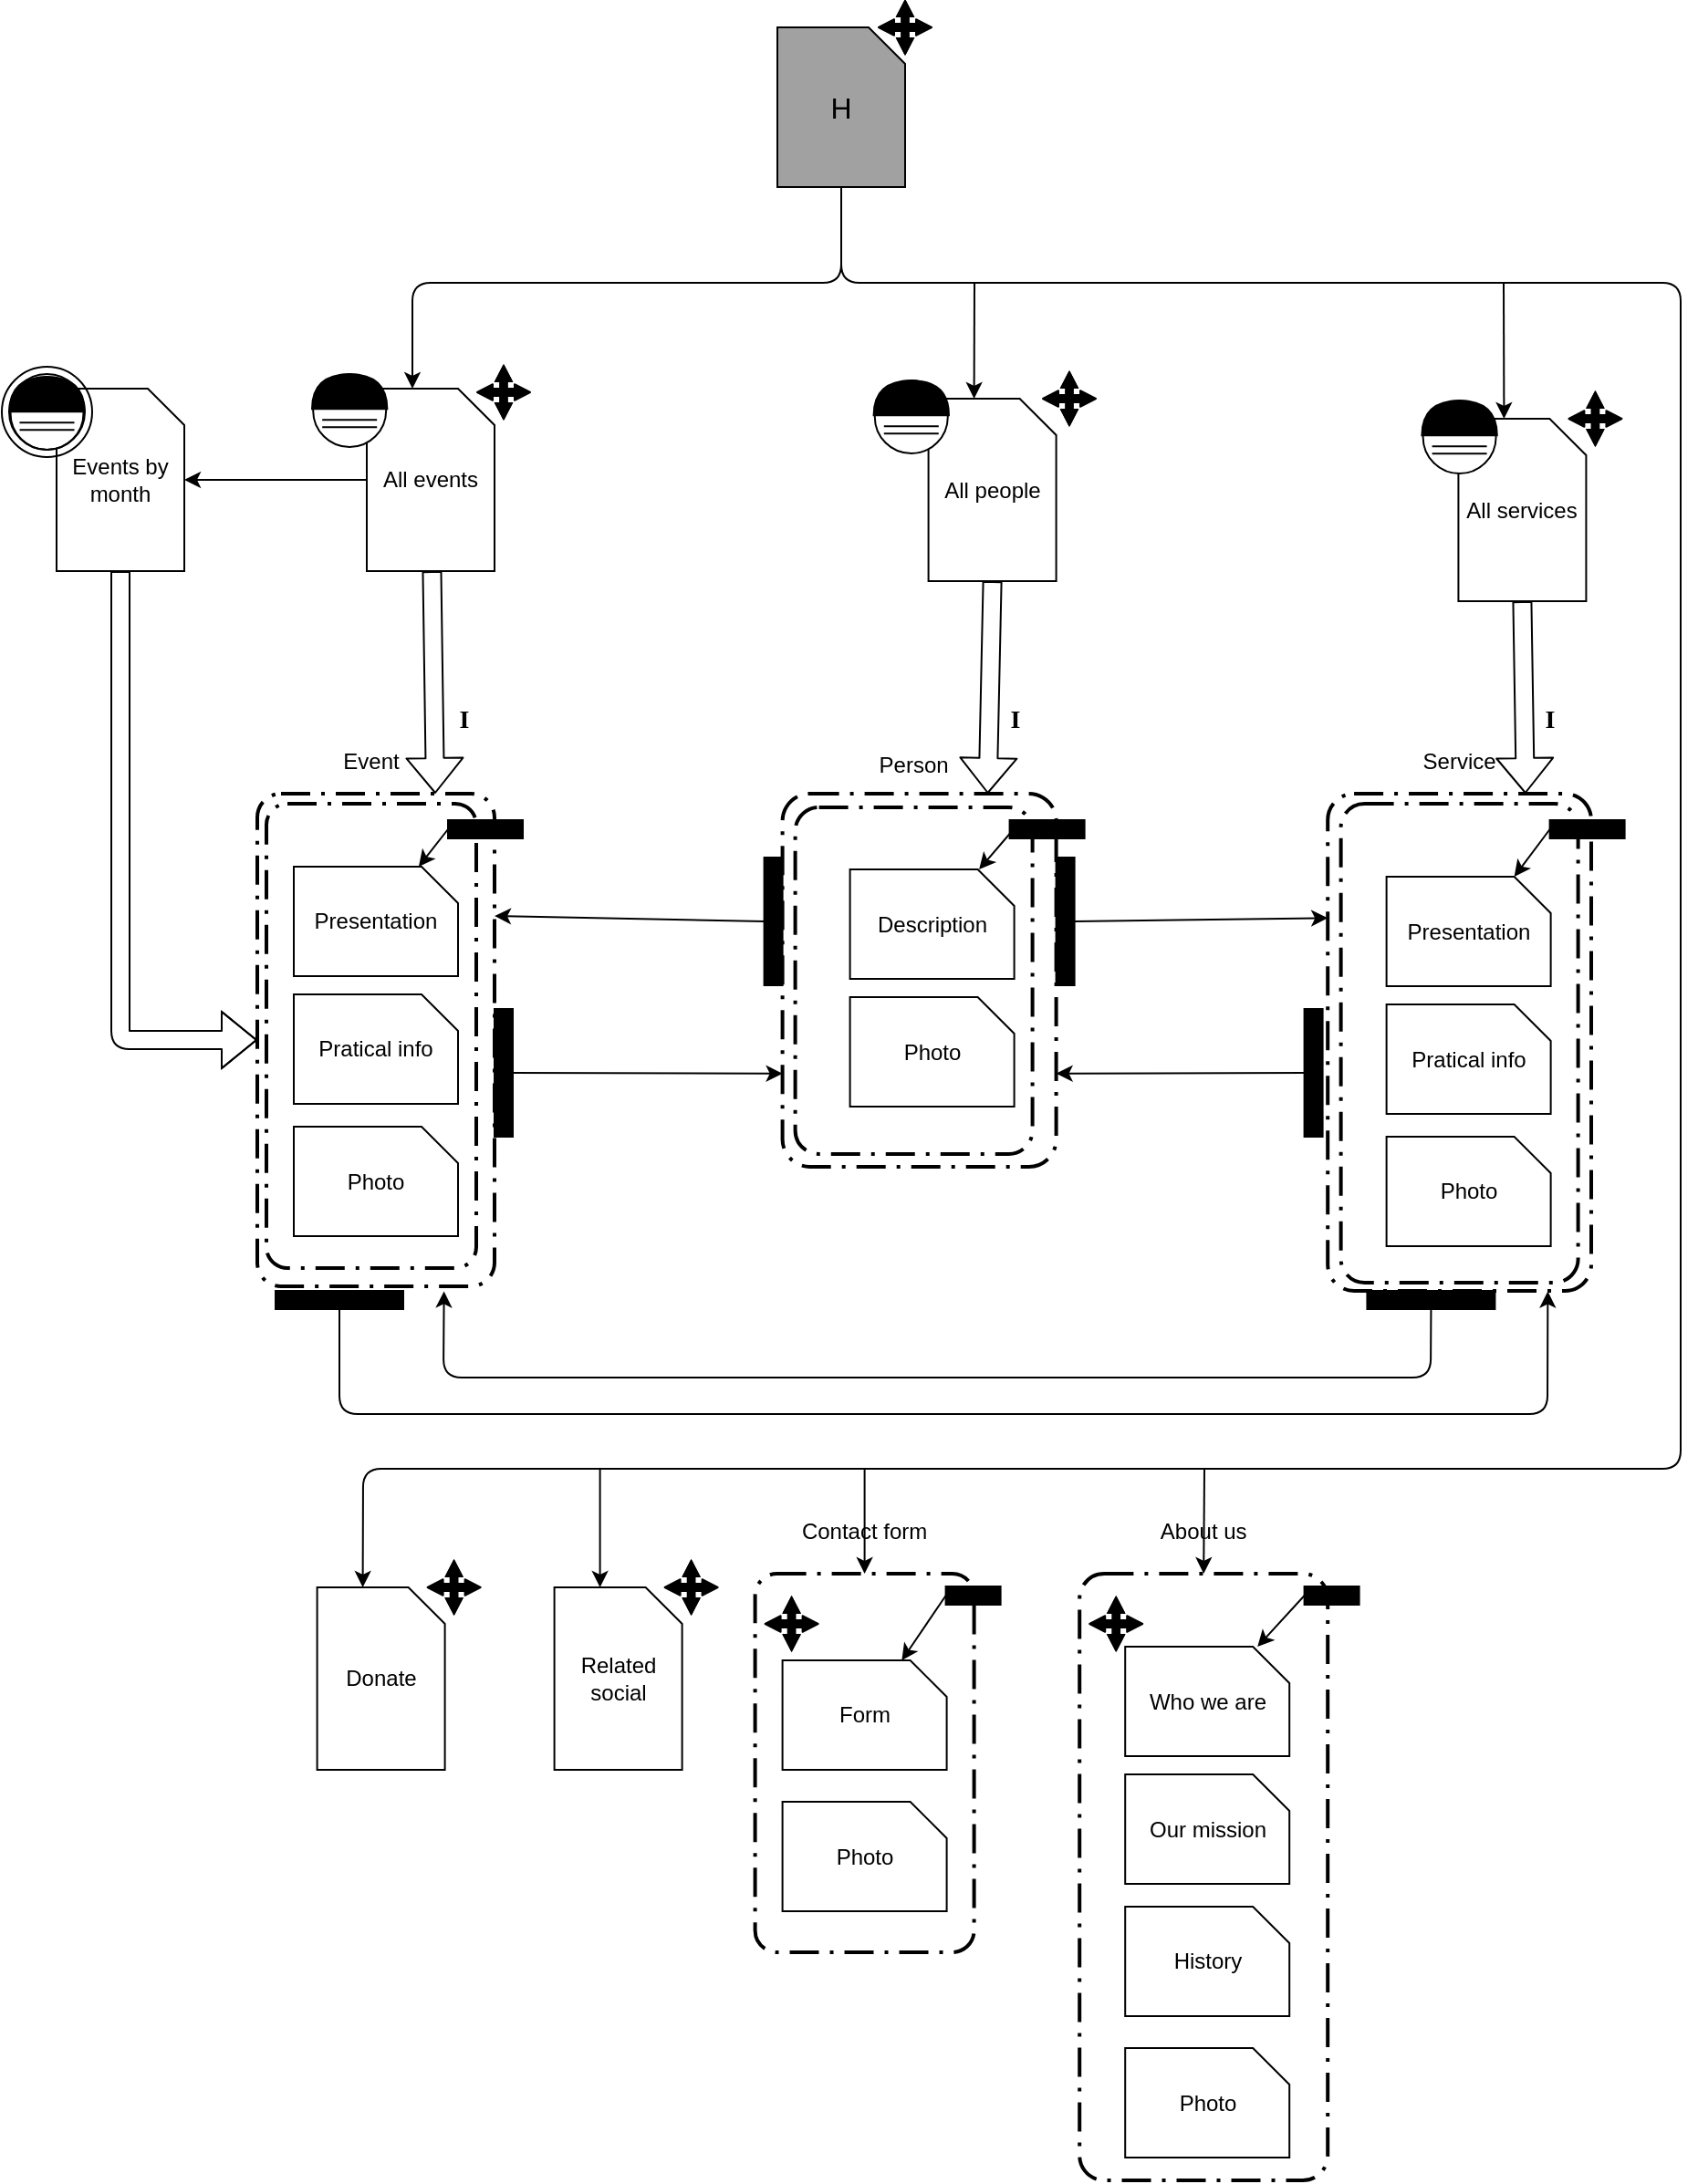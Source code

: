 <mxfile version="13.0.0" type="device"><diagram id="ckOyBr_eOHu0nSe0JlJ7" name="Page-1"><mxGraphModel dx="2500" dy="839" grid="1" gridSize="10" guides="1" tooltips="1" connect="1" arrows="1" fold="1" page="1" pageScale="1" pageWidth="827" pageHeight="1169" math="0" shadow="0"><root><mxCell id="0"/><mxCell id="1" parent="0"/><mxCell id="-Pejyca5qaZ9NtT-uJ9_-22" value="About us&#10;" style="rounded=1;arcSize=10;dashed=1;strokeColor=#000000;fillColor=none;gradientColor=none;dashPattern=8 3 1 3;strokeWidth=2;labelPosition=center;verticalLabelPosition=top;align=center;verticalAlign=bottom;" parent="1" vertex="1"><mxGeometry x="-189.4" y="867.5" width="136" height="332.5" as="geometry"/></mxCell><mxCell id="-Pejyca5qaZ9NtT-uJ9_-4" value="&#10;&#10;&#10;&#10;Contact form&#10;" style="rounded=1;arcSize=10;dashed=1;strokeColor=#000000;fillColor=none;gradientColor=none;dashPattern=8 3 1 3;strokeWidth=2;labelPosition=center;verticalLabelPosition=top;align=center;verticalAlign=bottom;" parent="1" vertex="1"><mxGeometry x="-367.2" y="867.5" width="120" height="207.5" as="geometry"/></mxCell><mxCell id="-Pejyca5qaZ9NtT-uJ9_-43" value="&#10;&#10;&#10;&#10;Service&#10;" style="rounded=1;arcSize=10;dashed=1;strokeColor=#000000;fillColor=none;gradientColor=none;dashPattern=8 3 1 3;strokeWidth=2;labelPosition=center;verticalLabelPosition=top;align=center;verticalAlign=bottom;" parent="1" vertex="1"><mxGeometry x="-46.19" y="445.5" width="130" height="262.5" as="geometry"/></mxCell><mxCell id="JhSIA59tMahcYMcCnfvD-58" value="" style="rounded=1;arcSize=10;dashed=1;strokeColor=#000000;fillColor=none;gradientColor=none;dashPattern=8 3 1 3;strokeWidth=2;labelPosition=center;verticalLabelPosition=top;align=center;verticalAlign=bottom;" vertex="1" parent="1"><mxGeometry x="-53.4" y="440" width="144.41" height="272.5" as="geometry"/></mxCell><mxCell id="-Pejyca5qaZ9NtT-uJ9_-29" value="Person&#10;" style="rounded=1;arcSize=10;dashed=1;strokeColor=#000000;fillColor=none;gradientColor=none;dashPattern=8 3 1 3;strokeWidth=2;labelPosition=center;verticalLabelPosition=top;align=center;verticalAlign=bottom;" parent="1" vertex="1"><mxGeometry x="-345.2" y="447.5" width="130" height="190" as="geometry"/></mxCell><mxCell id="JhSIA59tMahcYMcCnfvD-59" value="" style="rounded=1;arcSize=10;dashed=1;strokeColor=#000000;fillColor=none;gradientColor=none;dashPattern=8 3 1 3;strokeWidth=2;labelPosition=center;verticalLabelPosition=top;align=center;verticalAlign=bottom;" vertex="1" parent="1"><mxGeometry x="-352.2" y="440" width="150" height="204.5" as="geometry"/></mxCell><mxCell id="-Pejyca5qaZ9NtT-uJ9_-36" value="&#10;&#10;&#10;&#10;Event&#10;" style="rounded=1;arcSize=10;dashed=1;strokeColor=#000000;fillColor=none;gradientColor=none;dashPattern=8 3 1 3;strokeWidth=2;labelPosition=center;verticalLabelPosition=top;align=center;verticalAlign=bottom;" parent="1" vertex="1"><mxGeometry x="-635" y="445.5" width="115" height="254.5" as="geometry"/></mxCell><mxCell id="JhSIA59tMahcYMcCnfvD-60" value="" style="rounded=1;arcSize=10;dashed=1;strokeColor=#000000;fillColor=none;gradientColor=none;dashPattern=8 3 1 3;strokeWidth=2;labelPosition=center;verticalLabelPosition=top;align=center;verticalAlign=bottom;" vertex="1" parent="1"><mxGeometry x="-640" y="440" width="130" height="270" as="geometry"/></mxCell><mxCell id="-Pejyca5qaZ9NtT-uJ9_-66" value="All people" style="verticalLabelPosition=middle;verticalAlign=middle;html=1;shape=card;whiteSpace=wrap;size=20;arcSize=12;rotation=0;labelPosition=center;align=center;textDirection=ltr;direction=south;flipH=0;fillColor=#ffffff;" parent="1" vertex="1"><mxGeometry x="-272.2" y="223.5" width="70" height="100" as="geometry"/></mxCell><mxCell id="-Pejyca5qaZ9NtT-uJ9_-3" value="Form" style="verticalLabelPosition=middle;verticalAlign=middle;html=1;shape=card;whiteSpace=wrap;size=20;arcSize=12;rotation=0;labelPosition=center;align=center;textDirection=ltr;direction=south;flipH=0;" parent="1" vertex="1"><mxGeometry x="-352.2" y="915" width="90" height="60" as="geometry"/></mxCell><mxCell id="-Pejyca5qaZ9NtT-uJ9_-18" value="" style="group" parent="1" vertex="1" connectable="0"><mxGeometry x="-367.2" y="900" width="40" as="geometry"/></mxCell><mxCell id="-Pejyca5qaZ9NtT-uJ9_-17" value="" style="shape=flexArrow;endArrow=classic;startArrow=classic;html=1;endWidth=3.92;endSize=2.5;startWidth=3.92;startSize=2.5;width=3.889;fillColor=#000000;" parent="-Pejyca5qaZ9NtT-uJ9_-18" edge="1"><mxGeometry width="50" height="50" relative="1" as="geometry"><mxPoint x="20" y="10" as="sourcePoint"/><mxPoint x="20" y="-20" as="targetPoint"/><Array as="points"><mxPoint x="20"/></Array></mxGeometry></mxCell><mxCell id="-Pejyca5qaZ9NtT-uJ9_-15" value="" style="shape=flexArrow;endArrow=classic;startArrow=classic;html=1;endWidth=3.92;endSize=2.5;startWidth=3.92;startSize=2.5;width=3.889;fillColor=#000000;" parent="1" edge="1"><mxGeometry width="50" height="50" relative="1" as="geometry"><mxPoint x="-362.2" y="895" as="sourcePoint"/><mxPoint x="-332.2" y="895" as="targetPoint"/></mxGeometry></mxCell><mxCell id="-Pejyca5qaZ9NtT-uJ9_-21" value="Who we are" style="verticalLabelPosition=middle;verticalAlign=middle;html=1;shape=card;whiteSpace=wrap;size=20;arcSize=12;rotation=0;labelPosition=center;align=center;textDirection=ltr;direction=south;flipH=0;" parent="1" vertex="1"><mxGeometry x="-164.4" y="907.5" width="90" height="60" as="geometry"/></mxCell><mxCell id="-Pejyca5qaZ9NtT-uJ9_-23" value="" style="group" parent="1" vertex="1" connectable="0"><mxGeometry x="-189.4" y="900" width="40" as="geometry"/></mxCell><mxCell id="-Pejyca5qaZ9NtT-uJ9_-24" value="" style="shape=flexArrow;endArrow=classic;startArrow=classic;html=1;endWidth=3.92;endSize=2.5;startWidth=3.92;startSize=2.5;width=3.889;fillColor=#000000;" parent="-Pejyca5qaZ9NtT-uJ9_-23" edge="1"><mxGeometry width="50" height="50" relative="1" as="geometry"><mxPoint x="20" y="10" as="sourcePoint"/><mxPoint x="20" y="-20" as="targetPoint"/><Array as="points"><mxPoint x="20"/></Array></mxGeometry></mxCell><mxCell id="-Pejyca5qaZ9NtT-uJ9_-25" value="" style="shape=flexArrow;endArrow=classic;startArrow=classic;html=1;endWidth=3.92;endSize=2.5;startWidth=3.92;startSize=2.5;width=3.889;fillColor=#000000;" parent="1" edge="1"><mxGeometry width="50" height="50" relative="1" as="geometry"><mxPoint x="-184.4" y="895" as="sourcePoint"/><mxPoint x="-154.4" y="895" as="targetPoint"/></mxGeometry></mxCell><mxCell id="-Pejyca5qaZ9NtT-uJ9_-26" value="Our mission" style="verticalLabelPosition=middle;verticalAlign=middle;html=1;shape=card;whiteSpace=wrap;size=20;arcSize=12;rotation=0;labelPosition=center;align=center;textDirection=ltr;direction=south;flipH=0;" parent="1" vertex="1"><mxGeometry x="-164.4" y="977.5" width="90" height="60" as="geometry"/></mxCell><mxCell id="-Pejyca5qaZ9NtT-uJ9_-27" value="History" style="verticalLabelPosition=middle;verticalAlign=middle;html=1;shape=card;whiteSpace=wrap;size=20;arcSize=12;rotation=0;labelPosition=center;align=center;textDirection=ltr;direction=south;flipH=0;" parent="1" vertex="1"><mxGeometry x="-164.4" y="1050" width="90" height="60" as="geometry"/></mxCell><mxCell id="-Pejyca5qaZ9NtT-uJ9_-28" value="Description" style="verticalLabelPosition=middle;verticalAlign=middle;html=1;shape=card;whiteSpace=wrap;size=20;arcSize=12;rotation=0;labelPosition=center;align=center;textDirection=ltr;direction=south;flipH=0;" parent="1" vertex="1"><mxGeometry x="-315.2" y="481.5" width="90" height="60" as="geometry"/></mxCell><mxCell id="-Pejyca5qaZ9NtT-uJ9_-33" value="Photo" style="verticalLabelPosition=middle;verticalAlign=middle;html=1;shape=card;whiteSpace=wrap;size=20;arcSize=12;rotation=0;labelPosition=center;align=center;textDirection=ltr;direction=south;flipH=0;" parent="1" vertex="1"><mxGeometry x="-315.2" y="551.5" width="90" height="60" as="geometry"/></mxCell><mxCell id="-Pejyca5qaZ9NtT-uJ9_-35" value="Presentation" style="verticalLabelPosition=middle;verticalAlign=middle;html=1;shape=card;whiteSpace=wrap;size=20;arcSize=12;rotation=0;labelPosition=center;align=center;textDirection=ltr;direction=south;flipH=0;" parent="1" vertex="1"><mxGeometry x="-620" y="480" width="90" height="60" as="geometry"/></mxCell><mxCell id="-Pejyca5qaZ9NtT-uJ9_-40" value="Pratical info" style="verticalLabelPosition=middle;verticalAlign=middle;html=1;shape=card;whiteSpace=wrap;size=20;arcSize=12;rotation=0;labelPosition=center;align=center;textDirection=ltr;direction=south;flipH=0;" parent="1" vertex="1"><mxGeometry x="-620" y="550" width="90" height="60" as="geometry"/></mxCell><mxCell id="-Pejyca5qaZ9NtT-uJ9_-41" value="Photo" style="verticalLabelPosition=middle;verticalAlign=middle;html=1;shape=card;whiteSpace=wrap;size=20;arcSize=12;rotation=0;labelPosition=center;align=center;textDirection=ltr;direction=south;flipH=0;" parent="1" vertex="1"><mxGeometry x="-620" y="622.5" width="90" height="60" as="geometry"/></mxCell><mxCell id="-Pejyca5qaZ9NtT-uJ9_-42" value="Presentation" style="verticalLabelPosition=middle;verticalAlign=middle;html=1;shape=card;whiteSpace=wrap;size=20;arcSize=12;rotation=0;labelPosition=center;align=center;textDirection=ltr;direction=south;flipH=0;" parent="1" vertex="1"><mxGeometry x="-21.19" y="485.5" width="90" height="60" as="geometry"/></mxCell><mxCell id="-Pejyca5qaZ9NtT-uJ9_-47" value="Pratical info" style="verticalLabelPosition=middle;verticalAlign=middle;html=1;shape=card;whiteSpace=wrap;size=20;arcSize=12;rotation=0;labelPosition=center;align=center;textDirection=ltr;direction=south;flipH=0;" parent="1" vertex="1"><mxGeometry x="-21.19" y="555.5" width="90" height="60" as="geometry"/></mxCell><mxCell id="-Pejyca5qaZ9NtT-uJ9_-48" value="Photo" style="verticalLabelPosition=middle;verticalAlign=middle;html=1;shape=card;whiteSpace=wrap;size=20;arcSize=12;rotation=0;labelPosition=center;align=center;textDirection=ltr;direction=south;flipH=0;" parent="1" vertex="1"><mxGeometry x="-21.19" y="628" width="90" height="60" as="geometry"/></mxCell><mxCell id="-Pejyca5qaZ9NtT-uJ9_-49" style="edgeStyle=orthogonalEdgeStyle;rounded=0;orthogonalLoop=1;jettySize=auto;html=1;exitX=0.5;exitY=1;exitDx=0;exitDy=0;fillColor=#000000;" parent="1" source="-Pejyca5qaZ9NtT-uJ9_-4" target="-Pejyca5qaZ9NtT-uJ9_-4" edge="1"><mxGeometry relative="1" as="geometry"/></mxCell><mxCell id="-Pejyca5qaZ9NtT-uJ9_-53" value="" style="group" parent="1" vertex="1" connectable="0"><mxGeometry x="-355" y="20" width="75" height="87.5" as="geometry"/></mxCell><mxCell id="-Pejyca5qaZ9NtT-uJ9_-50" value="&lt;font style=&quot;font-size: 16px&quot;&gt;H&lt;/font&gt;" style="verticalLabelPosition=middle;verticalAlign=middle;html=1;shape=card;whiteSpace=wrap;size=20;arcSize=12;rotation=0;labelPosition=center;align=center;textDirection=ltr;direction=south;flipH=0;fillColor=#A1A1A1;" parent="-Pejyca5qaZ9NtT-uJ9_-53" vertex="1"><mxGeometry width="70" height="87.5" as="geometry"/></mxCell><mxCell id="-Pejyca5qaZ9NtT-uJ9_-60" value="" style="endArrow=classic;html=1;fillColor=#000000;exitX=1;exitY=0.5;exitDx=0;exitDy=0;exitPerimeter=0;entryX=0;entryY=0;entryDx=0;entryDy=45;entryPerimeter=0;" parent="1" source="-Pejyca5qaZ9NtT-uJ9_-50" target="-Pejyca5qaZ9NtT-uJ9_-65" edge="1"><mxGeometry width="50" height="50" relative="1" as="geometry"><mxPoint x="60" y="230" as="sourcePoint"/><mxPoint x="10" y="250" as="targetPoint"/><Array as="points"><mxPoint x="-320" y="160"/><mxPoint x="-555" y="160"/></Array></mxGeometry></mxCell><mxCell id="-Pejyca5qaZ9NtT-uJ9_-61" value="" style="endArrow=classic;html=1;fillColor=#000000;entryX=0;entryY=0;entryDx=0;entryDy=45;entryPerimeter=0;" parent="1" target="-Pejyca5qaZ9NtT-uJ9_-66" edge="1"><mxGeometry width="50" height="50" relative="1" as="geometry"><mxPoint x="-247" y="160" as="sourcePoint"/><mxPoint x="10" y="250" as="targetPoint"/></mxGeometry></mxCell><mxCell id="-Pejyca5qaZ9NtT-uJ9_-62" value="" style="endArrow=classic;html=1;fillColor=#000000;entryX=0;entryY=0;entryDx=0;entryDy=45;entryPerimeter=0;" parent="1" target="-Pejyca5qaZ9NtT-uJ9_-68" edge="1"><mxGeometry width="50" height="50" relative="1" as="geometry"><mxPoint x="43" y="160" as="sourcePoint"/><mxPoint x="10" y="250" as="targetPoint"/></mxGeometry></mxCell><mxCell id="-Pejyca5qaZ9NtT-uJ9_-65" value="All events" style="verticalLabelPosition=middle;verticalAlign=middle;html=1;shape=card;whiteSpace=wrap;size=20;arcSize=12;rotation=0;labelPosition=center;align=center;textDirection=ltr;direction=south;flipH=0;" parent="1" vertex="1"><mxGeometry x="-580" y="218" width="70" height="100" as="geometry"/></mxCell><mxCell id="-Pejyca5qaZ9NtT-uJ9_-67" value="Events by month" style="verticalLabelPosition=middle;verticalAlign=middle;html=1;shape=card;whiteSpace=wrap;size=20;arcSize=12;rotation=0;labelPosition=center;align=center;textDirection=ltr;direction=south;flipH=0;" parent="1" vertex="1"><mxGeometry x="-750" y="218" width="70" height="100" as="geometry"/></mxCell><mxCell id="-Pejyca5qaZ9NtT-uJ9_-68" value="All services" style="verticalLabelPosition=middle;verticalAlign=middle;html=1;shape=card;whiteSpace=wrap;size=20;arcSize=12;rotation=0;labelPosition=center;align=center;textDirection=ltr;direction=south;flipH=0;" parent="1" vertex="1"><mxGeometry x="18.21" y="234.5" width="70" height="100" as="geometry"/></mxCell><mxCell id="-Pejyca5qaZ9NtT-uJ9_-79" value="" style="shape=flexArrow;endArrow=classic;html=1;fillColor=none;exitX=1;exitY=0.5;exitDx=0;exitDy=0;exitPerimeter=0;entryX=0;entryY=0.5;entryDx=0;entryDy=0;" parent="1" source="-Pejyca5qaZ9NtT-uJ9_-67" target="JhSIA59tMahcYMcCnfvD-60" edge="1"><mxGeometry width="50" height="50" relative="1" as="geometry"><mxPoint x="-760" y="330" as="sourcePoint"/><mxPoint x="-760" y="600" as="targetPoint"/><Array as="points"><mxPoint x="-715" y="575"/></Array></mxGeometry></mxCell><mxCell id="-Pejyca5qaZ9NtT-uJ9_-80" value="" style="shape=flexArrow;endArrow=classic;html=1;fillColor=none;entryX=0.75;entryY=0;entryDx=0;entryDy=0;" parent="1" source="-Pejyca5qaZ9NtT-uJ9_-65" target="JhSIA59tMahcYMcCnfvD-60" edge="1"><mxGeometry width="50" height="50" relative="1" as="geometry"><mxPoint x="-350" y="530" as="sourcePoint"/><mxPoint x="-300" y="480" as="targetPoint"/></mxGeometry></mxCell><mxCell id="-Pejyca5qaZ9NtT-uJ9_-81" value="" style="endArrow=classic;html=1;fillColor=none;exitX=0.5;exitY=1;exitDx=0;exitDy=0;exitPerimeter=0;entryX=0.5;entryY=0;entryDx=0;entryDy=0;entryPerimeter=0;" parent="1" source="-Pejyca5qaZ9NtT-uJ9_-65" target="-Pejyca5qaZ9NtT-uJ9_-67" edge="1"><mxGeometry width="50" height="50" relative="1" as="geometry"><mxPoint x="-350" y="320" as="sourcePoint"/><mxPoint x="-300" y="270" as="targetPoint"/></mxGeometry></mxCell><mxCell id="-Pejyca5qaZ9NtT-uJ9_-84" value="" style="shape=flexArrow;endArrow=classic;html=1;fillColor=none;exitX=1;exitY=0.5;exitDx=0;exitDy=0;exitPerimeter=0;entryX=0.75;entryY=0;entryDx=0;entryDy=0;" parent="1" source="-Pejyca5qaZ9NtT-uJ9_-66" target="JhSIA59tMahcYMcCnfvD-59" edge="1"><mxGeometry width="50" height="50" relative="1" as="geometry"><mxPoint x="-162.2" y="463.5" as="sourcePoint"/><mxPoint x="-112.2" y="413.5" as="targetPoint"/></mxGeometry></mxCell><mxCell id="-Pejyca5qaZ9NtT-uJ9_-85" value="" style="shape=flexArrow;endArrow=classic;html=1;fillColor=none;exitX=1;exitY=0.5;exitDx=0;exitDy=0;exitPerimeter=0;entryX=0.75;entryY=0;entryDx=0;entryDy=0;" parent="1" source="-Pejyca5qaZ9NtT-uJ9_-68" target="JhSIA59tMahcYMcCnfvD-58" edge="1"><mxGeometry width="50" height="50" relative="1" as="geometry"><mxPoint x="-41.79" y="461.5" as="sourcePoint"/><mxPoint x="8.21" y="411.5" as="targetPoint"/></mxGeometry></mxCell><mxCell id="-Pejyca5qaZ9NtT-uJ9_-86" value="Donate" style="verticalLabelPosition=middle;verticalAlign=middle;html=1;shape=card;whiteSpace=wrap;size=20;arcSize=12;rotation=0;labelPosition=center;align=center;textDirection=ltr;direction=south;flipH=0;" parent="1" vertex="1"><mxGeometry x="-607.2" y="875" width="70" height="100" as="geometry"/></mxCell><mxCell id="-Pejyca5qaZ9NtT-uJ9_-90" value="Related social" style="verticalLabelPosition=middle;verticalAlign=middle;html=1;shape=card;whiteSpace=wrap;size=20;arcSize=12;rotation=0;labelPosition=center;align=center;textDirection=ltr;direction=south;flipH=0;" parent="1" vertex="1"><mxGeometry x="-477.2" y="875" width="70" height="100" as="geometry"/></mxCell><mxCell id="JhSIA59tMahcYMcCnfvD-1" value="Photo" style="verticalLabelPosition=middle;verticalAlign=middle;html=1;shape=card;whiteSpace=wrap;size=20;arcSize=12;rotation=0;labelPosition=center;align=center;textDirection=ltr;direction=south;flipH=0;" vertex="1" parent="1"><mxGeometry x="-352.2" y="992.5" width="90" height="60" as="geometry"/></mxCell><mxCell id="JhSIA59tMahcYMcCnfvD-2" value="" style="group" vertex="1" connectable="0" parent="1"><mxGeometry x="-610" y="210" width="41.18" height="40" as="geometry"/></mxCell><mxCell id="JhSIA59tMahcYMcCnfvD-3" value="" style="ellipse;whiteSpace=wrap;html=1;aspect=fixed;" vertex="1" parent="JhSIA59tMahcYMcCnfvD-2"><mxGeometry x="0.59" width="40" height="40" as="geometry"/></mxCell><mxCell id="JhSIA59tMahcYMcCnfvD-4" value="" style="shape=or;whiteSpace=wrap;html=1;rotation=-90;fillColor=#000000;" vertex="1" parent="JhSIA59tMahcYMcCnfvD-2"><mxGeometry x="11.09" y="-11" width="19" height="41.18" as="geometry"/></mxCell><mxCell id="JhSIA59tMahcYMcCnfvD-5" value="" style="shape=link;html=1;" edge="1" parent="JhSIA59tMahcYMcCnfvD-2"><mxGeometry width="50" height="50" relative="1" as="geometry"><mxPoint x="5.59" y="27.18" as="sourcePoint"/><mxPoint x="35.59" y="27.18" as="targetPoint"/></mxGeometry></mxCell><mxCell id="JhSIA59tMahcYMcCnfvD-20" style="edgeStyle=orthogonalEdgeStyle;rounded=0;orthogonalLoop=1;jettySize=auto;html=1;exitX=0;exitY=0.5;exitDx=0;exitDy=0;exitPerimeter=0;entryX=0.478;entryY=0.498;entryDx=0;entryDy=0;entryPerimeter=0;" edge="1" parent="JhSIA59tMahcYMcCnfvD-2" source="JhSIA59tMahcYMcCnfvD-4" target="JhSIA59tMahcYMcCnfvD-4"><mxGeometry relative="1" as="geometry"/></mxCell><mxCell id="JhSIA59tMahcYMcCnfvD-6" value="" style="group" vertex="1" connectable="0" parent="1"><mxGeometry x="-520" y="220" width="30" height="5" as="geometry"/></mxCell><mxCell id="-Pejyca5qaZ9NtT-uJ9_-38" value="" style="shape=flexArrow;endArrow=classic;startArrow=classic;html=1;endWidth=3.92;endSize=2.5;startWidth=3.92;startSize=2.5;width=3.889;fillColor=#000000;" parent="JhSIA59tMahcYMcCnfvD-6" edge="1"><mxGeometry width="50" height="50" relative="1" as="geometry"><mxPoint x="15" y="15" as="sourcePoint"/><mxPoint x="15" y="-15" as="targetPoint"/><Array as="points"><mxPoint x="15" y="5"/></Array></mxGeometry></mxCell><mxCell id="-Pejyca5qaZ9NtT-uJ9_-39" value="" style="shape=flexArrow;endArrow=classic;startArrow=classic;html=1;endWidth=3.92;endSize=2.5;startWidth=3.92;startSize=2.5;width=3.889;fillColor=#000000;" parent="JhSIA59tMahcYMcCnfvD-6" edge="1"><mxGeometry width="50" height="50" relative="1" as="geometry"><mxPoint as="sourcePoint"/><mxPoint x="30" as="targetPoint"/></mxGeometry></mxCell><mxCell id="JhSIA59tMahcYMcCnfvD-8" value="" style="group" vertex="1" connectable="0" parent="1"><mxGeometry x="-210" y="223.5" width="30" height="5" as="geometry"/></mxCell><mxCell id="JhSIA59tMahcYMcCnfvD-9" value="" style="shape=flexArrow;endArrow=classic;startArrow=classic;html=1;endWidth=3.92;endSize=2.5;startWidth=3.92;startSize=2.5;width=3.889;fillColor=#000000;" edge="1" parent="JhSIA59tMahcYMcCnfvD-8"><mxGeometry width="50" height="50" relative="1" as="geometry"><mxPoint x="15" y="15" as="sourcePoint"/><mxPoint x="15" y="-15" as="targetPoint"/><Array as="points"><mxPoint x="15" y="5"/></Array></mxGeometry></mxCell><mxCell id="JhSIA59tMahcYMcCnfvD-10" value="" style="shape=flexArrow;endArrow=classic;startArrow=classic;html=1;endWidth=3.92;endSize=2.5;startWidth=3.92;startSize=2.5;width=3.889;fillColor=#000000;" edge="1" parent="JhSIA59tMahcYMcCnfvD-8"><mxGeometry width="50" height="50" relative="1" as="geometry"><mxPoint as="sourcePoint"/><mxPoint x="30" as="targetPoint"/></mxGeometry></mxCell><mxCell id="JhSIA59tMahcYMcCnfvD-11" value="" style="group" vertex="1" connectable="0" parent="1"><mxGeometry x="78.21" y="234.5" width="30" height="5" as="geometry"/></mxCell><mxCell id="JhSIA59tMahcYMcCnfvD-12" value="" style="shape=flexArrow;endArrow=classic;startArrow=classic;html=1;endWidth=3.92;endSize=2.5;startWidth=3.92;startSize=2.5;width=3.889;fillColor=#000000;" edge="1" parent="JhSIA59tMahcYMcCnfvD-11"><mxGeometry width="50" height="50" relative="1" as="geometry"><mxPoint x="15" y="15" as="sourcePoint"/><mxPoint x="15" y="-15" as="targetPoint"/><Array as="points"><mxPoint x="15" y="5"/></Array></mxGeometry></mxCell><mxCell id="JhSIA59tMahcYMcCnfvD-13" value="" style="shape=flexArrow;endArrow=classic;startArrow=classic;html=1;endWidth=3.92;endSize=2.5;startWidth=3.92;startSize=2.5;width=3.889;fillColor=#000000;" edge="1" parent="JhSIA59tMahcYMcCnfvD-11"><mxGeometry width="50" height="50" relative="1" as="geometry"><mxPoint as="sourcePoint"/><mxPoint x="30" as="targetPoint"/></mxGeometry></mxCell><mxCell id="JhSIA59tMahcYMcCnfvD-14" value="" style="group" vertex="1" connectable="0" parent="1"><mxGeometry x="-547.2" y="875" width="30" height="5" as="geometry"/></mxCell><mxCell id="JhSIA59tMahcYMcCnfvD-15" value="" style="shape=flexArrow;endArrow=classic;startArrow=classic;html=1;endWidth=3.92;endSize=2.5;startWidth=3.92;startSize=2.5;width=3.889;fillColor=#000000;" edge="1" parent="JhSIA59tMahcYMcCnfvD-14"><mxGeometry width="50" height="50" relative="1" as="geometry"><mxPoint x="15" y="15" as="sourcePoint"/><mxPoint x="15" y="-15" as="targetPoint"/><Array as="points"><mxPoint x="15" y="5"/></Array></mxGeometry></mxCell><mxCell id="JhSIA59tMahcYMcCnfvD-16" value="" style="shape=flexArrow;endArrow=classic;startArrow=classic;html=1;endWidth=3.92;endSize=2.5;startWidth=3.92;startSize=2.5;width=3.889;fillColor=#000000;" edge="1" parent="JhSIA59tMahcYMcCnfvD-14"><mxGeometry width="50" height="50" relative="1" as="geometry"><mxPoint as="sourcePoint"/><mxPoint x="30" as="targetPoint"/></mxGeometry></mxCell><mxCell id="JhSIA59tMahcYMcCnfvD-17" value="" style="group" vertex="1" connectable="0" parent="1"><mxGeometry x="-417.2" y="875" width="30" height="5" as="geometry"/></mxCell><mxCell id="JhSIA59tMahcYMcCnfvD-18" value="" style="shape=flexArrow;endArrow=classic;startArrow=classic;html=1;endWidth=3.92;endSize=2.5;startWidth=3.92;startSize=2.5;width=3.889;fillColor=#000000;" edge="1" parent="JhSIA59tMahcYMcCnfvD-17"><mxGeometry width="50" height="50" relative="1" as="geometry"><mxPoint x="15" y="15" as="sourcePoint"/><mxPoint x="15" y="-15" as="targetPoint"/><Array as="points"><mxPoint x="15" y="5"/></Array></mxGeometry></mxCell><mxCell id="JhSIA59tMahcYMcCnfvD-19" value="" style="shape=flexArrow;endArrow=classic;startArrow=classic;html=1;endWidth=3.92;endSize=2.5;startWidth=3.92;startSize=2.5;width=3.889;fillColor=#000000;" edge="1" parent="JhSIA59tMahcYMcCnfvD-17"><mxGeometry width="50" height="50" relative="1" as="geometry"><mxPoint as="sourcePoint"/><mxPoint x="30" as="targetPoint"/></mxGeometry></mxCell><mxCell id="JhSIA59tMahcYMcCnfvD-21" value="" style="group" vertex="1" connectable="0" parent="1"><mxGeometry x="-302.2" y="213.5" width="41.18" height="40" as="geometry"/></mxCell><mxCell id="JhSIA59tMahcYMcCnfvD-22" value="" style="ellipse;whiteSpace=wrap;html=1;aspect=fixed;" vertex="1" parent="JhSIA59tMahcYMcCnfvD-21"><mxGeometry x="0.59" width="40" height="40" as="geometry"/></mxCell><mxCell id="JhSIA59tMahcYMcCnfvD-23" value="" style="shape=or;whiteSpace=wrap;html=1;rotation=-90;fillColor=#000000;" vertex="1" parent="JhSIA59tMahcYMcCnfvD-21"><mxGeometry x="11.09" y="-11" width="19" height="41.18" as="geometry"/></mxCell><mxCell id="JhSIA59tMahcYMcCnfvD-24" value="" style="shape=link;html=1;" edge="1" parent="JhSIA59tMahcYMcCnfvD-21"><mxGeometry width="50" height="50" relative="1" as="geometry"><mxPoint x="5.59" y="27.18" as="sourcePoint"/><mxPoint x="35.59" y="27.18" as="targetPoint"/></mxGeometry></mxCell><mxCell id="JhSIA59tMahcYMcCnfvD-25" style="edgeStyle=orthogonalEdgeStyle;rounded=0;orthogonalLoop=1;jettySize=auto;html=1;exitX=0;exitY=0.5;exitDx=0;exitDy=0;exitPerimeter=0;entryX=0.478;entryY=0.498;entryDx=0;entryDy=0;entryPerimeter=0;" edge="1" parent="JhSIA59tMahcYMcCnfvD-21" source="JhSIA59tMahcYMcCnfvD-23" target="JhSIA59tMahcYMcCnfvD-23"><mxGeometry relative="1" as="geometry"/></mxCell><mxCell id="JhSIA59tMahcYMcCnfvD-31" value="" style="group" vertex="1" connectable="0" parent="1"><mxGeometry x="-1.79" y="224.5" width="41.18" height="40" as="geometry"/></mxCell><mxCell id="JhSIA59tMahcYMcCnfvD-32" value="" style="ellipse;whiteSpace=wrap;html=1;aspect=fixed;" vertex="1" parent="JhSIA59tMahcYMcCnfvD-31"><mxGeometry x="0.59" width="40" height="40" as="geometry"/></mxCell><mxCell id="JhSIA59tMahcYMcCnfvD-33" value="" style="shape=or;whiteSpace=wrap;html=1;rotation=-90;fillColor=#000000;" vertex="1" parent="JhSIA59tMahcYMcCnfvD-31"><mxGeometry x="11.09" y="-11" width="19" height="41.18" as="geometry"/></mxCell><mxCell id="JhSIA59tMahcYMcCnfvD-34" value="" style="shape=link;html=1;" edge="1" parent="JhSIA59tMahcYMcCnfvD-31"><mxGeometry width="50" height="50" relative="1" as="geometry"><mxPoint x="5.59" y="27.18" as="sourcePoint"/><mxPoint x="35.59" y="27.18" as="targetPoint"/></mxGeometry></mxCell><mxCell id="JhSIA59tMahcYMcCnfvD-35" style="edgeStyle=orthogonalEdgeStyle;rounded=0;orthogonalLoop=1;jettySize=auto;html=1;exitX=0;exitY=0.5;exitDx=0;exitDy=0;exitPerimeter=0;entryX=0.478;entryY=0.498;entryDx=0;entryDy=0;entryPerimeter=0;" edge="1" parent="JhSIA59tMahcYMcCnfvD-31" source="JhSIA59tMahcYMcCnfvD-33" target="JhSIA59tMahcYMcCnfvD-33"><mxGeometry relative="1" as="geometry"/></mxCell><mxCell id="JhSIA59tMahcYMcCnfvD-53" value="" style="ellipse;whiteSpace=wrap;html=1;aspect=fixed;" vertex="1" parent="1"><mxGeometry x="-775.25" y="211.5" width="40" height="40" as="geometry"/></mxCell><mxCell id="JhSIA59tMahcYMcCnfvD-54" value="" style="shape=or;whiteSpace=wrap;html=1;rotation=-90;fillColor=#000000;" vertex="1" parent="1"><mxGeometry x="-764.75" y="200.5" width="19" height="41.18" as="geometry"/></mxCell><mxCell id="JhSIA59tMahcYMcCnfvD-55" value="" style="shape=link;html=1;" edge="1" parent="1"><mxGeometry width="50" height="50" relative="1" as="geometry"><mxPoint x="-770.25" y="238.68" as="sourcePoint"/><mxPoint x="-740.25" y="238.68" as="targetPoint"/></mxGeometry></mxCell><mxCell id="JhSIA59tMahcYMcCnfvD-56" value="" style="ellipse;shape=doubleEllipse;whiteSpace=wrap;html=1;aspect=fixed;fillColor=none;" vertex="1" parent="1"><mxGeometry x="-780" y="206" width="49.5" height="49.5" as="geometry"/></mxCell><mxCell id="JhSIA59tMahcYMcCnfvD-57" value="Photo" style="verticalLabelPosition=middle;verticalAlign=middle;html=1;shape=card;whiteSpace=wrap;size=20;arcSize=12;rotation=0;labelPosition=center;align=center;textDirection=ltr;direction=south;flipH=0;" vertex="1" parent="1"><mxGeometry x="-164.4" y="1127.5" width="90" height="60" as="geometry"/></mxCell><mxCell id="JhSIA59tMahcYMcCnfvD-62" value="" style="endArrow=classic;html=1;exitX=1;exitY=0.5;exitDx=0;exitDy=0;exitPerimeter=0;entryX=0;entryY=0;entryDx=0;entryDy=45;entryPerimeter=0;" edge="1" parent="1" source="-Pejyca5qaZ9NtT-uJ9_-50" target="-Pejyca5qaZ9NtT-uJ9_-86"><mxGeometry width="50" height="50" relative="1" as="geometry"><mxPoint x="-100" y="490" as="sourcePoint"/><mxPoint x="-50" y="440" as="targetPoint"/><Array as="points"><mxPoint x="-320" y="160"/><mxPoint x="140" y="160"/><mxPoint x="140" y="810"/><mxPoint x="-582" y="810"/></Array></mxGeometry></mxCell><mxCell id="JhSIA59tMahcYMcCnfvD-64" value="" style="endArrow=classic;html=1;entryX=0;entryY=0;entryDx=0;entryDy=45;entryPerimeter=0;" edge="1" parent="1" target="-Pejyca5qaZ9NtT-uJ9_-90"><mxGeometry width="50" height="50" relative="1" as="geometry"><mxPoint x="-452.2" y="810" as="sourcePoint"/><mxPoint x="-47.2" y="690" as="targetPoint"/></mxGeometry></mxCell><mxCell id="JhSIA59tMahcYMcCnfvD-65" value="" style="endArrow=classic;html=1;entryX=0.5;entryY=0;entryDx=0;entryDy=0;" edge="1" parent="1" target="-Pejyca5qaZ9NtT-uJ9_-4"><mxGeometry width="50" height="50" relative="1" as="geometry"><mxPoint x="-307.2" y="810" as="sourcePoint"/><mxPoint x="-47.2" y="690" as="targetPoint"/></mxGeometry></mxCell><mxCell id="JhSIA59tMahcYMcCnfvD-66" value="" style="endArrow=classic;html=1;entryX=0.5;entryY=0;entryDx=0;entryDy=0;" edge="1" parent="1" target="-Pejyca5qaZ9NtT-uJ9_-22"><mxGeometry width="50" height="50" relative="1" as="geometry"><mxPoint x="-121" y="810" as="sourcePoint"/><mxPoint x="-47.2" y="690" as="targetPoint"/></mxGeometry></mxCell><mxCell id="JhSIA59tMahcYMcCnfvD-69" value="" style="rounded=0;whiteSpace=wrap;html=1;fillColor=#000000;strokeColor=#000000;" vertex="1" parent="1"><mxGeometry x="-510" y="558" width="10" height="70" as="geometry"/></mxCell><mxCell id="JhSIA59tMahcYMcCnfvD-70" value="" style="endArrow=classic;html=1;exitX=1;exitY=0.5;exitDx=0;exitDy=0;entryX=0;entryY=0.75;entryDx=0;entryDy=0;" edge="1" parent="1" source="JhSIA59tMahcYMcCnfvD-69" target="JhSIA59tMahcYMcCnfvD-59"><mxGeometry width="50" height="50" relative="1" as="geometry"><mxPoint x="-100" y="560" as="sourcePoint"/><mxPoint x="-50" y="510" as="targetPoint"/></mxGeometry></mxCell><mxCell id="JhSIA59tMahcYMcCnfvD-71" value="" style="rounded=0;whiteSpace=wrap;html=1;fillColor=#000000;strokeColor=#000000;" vertex="1" parent="1"><mxGeometry x="-362.2" y="475" width="10" height="70" as="geometry"/></mxCell><mxCell id="JhSIA59tMahcYMcCnfvD-72" value="" style="endArrow=classic;html=1;exitX=0;exitY=0.5;exitDx=0;exitDy=0;" edge="1" parent="1" source="JhSIA59tMahcYMcCnfvD-71"><mxGeometry width="50" height="50" relative="1" as="geometry"><mxPoint x="-150" y="470" as="sourcePoint"/><mxPoint x="-510" y="507" as="targetPoint"/></mxGeometry></mxCell><mxCell id="JhSIA59tMahcYMcCnfvD-74" value="" style="rounded=0;whiteSpace=wrap;html=1;fillColor=#000000;strokeColor=#000000;" vertex="1" parent="1"><mxGeometry x="-202.2" y="475" width="10" height="70" as="geometry"/></mxCell><mxCell id="JhSIA59tMahcYMcCnfvD-76" value="" style="endArrow=classic;html=1;exitX=1;exitY=0.5;exitDx=0;exitDy=0;entryX=0;entryY=0.25;entryDx=0;entryDy=0;" edge="1" parent="1" source="JhSIA59tMahcYMcCnfvD-74" target="JhSIA59tMahcYMcCnfvD-58"><mxGeometry width="50" height="50" relative="1" as="geometry"><mxPoint x="-150" y="570" as="sourcePoint"/><mxPoint x="-60" y="505" as="targetPoint"/></mxGeometry></mxCell><mxCell id="JhSIA59tMahcYMcCnfvD-77" value="" style="rounded=0;whiteSpace=wrap;html=1;fillColor=#000000;strokeColor=#000000;" vertex="1" parent="1"><mxGeometry x="-66.2" y="558" width="10" height="70" as="geometry"/></mxCell><mxCell id="JhSIA59tMahcYMcCnfvD-78" value="" style="endArrow=classic;html=1;exitX=0;exitY=0.5;exitDx=0;exitDy=0;entryX=1;entryY=0.75;entryDx=0;entryDy=0;" edge="1" parent="1" source="JhSIA59tMahcYMcCnfvD-77" target="JhSIA59tMahcYMcCnfvD-59"><mxGeometry width="50" height="50" relative="1" as="geometry"><mxPoint x="-150" y="570" as="sourcePoint"/><mxPoint x="-100" y="520" as="targetPoint"/></mxGeometry></mxCell><mxCell id="JhSIA59tMahcYMcCnfvD-79" value="" style="rounded=0;whiteSpace=wrap;html=1;fillColor=#000000;strokeColor=#000000;rotation=90;" vertex="1" parent="1"><mxGeometry x="-600" y="682.5" width="10" height="70" as="geometry"/></mxCell><mxCell id="JhSIA59tMahcYMcCnfvD-80" value="" style="endArrow=classic;html=1;exitX=1;exitY=0.5;exitDx=0;exitDy=0;entryX=0.835;entryY=1.001;entryDx=0;entryDy=0;entryPerimeter=0;" edge="1" parent="1" source="JhSIA59tMahcYMcCnfvD-79" target="JhSIA59tMahcYMcCnfvD-58"><mxGeometry width="50" height="50" relative="1" as="geometry"><mxPoint x="-510" y="720" as="sourcePoint"/><mxPoint x="-460" y="670" as="targetPoint"/><Array as="points"><mxPoint x="-595" y="780"/><mxPoint x="67" y="780"/></Array></mxGeometry></mxCell><mxCell id="JhSIA59tMahcYMcCnfvD-81" value="" style="rounded=0;whiteSpace=wrap;html=1;fillColor=#000000;strokeColor=#000000;rotation=90;" vertex="1" parent="1"><mxGeometry x="-1.79" y="682.5" width="10" height="70" as="geometry"/></mxCell><mxCell id="JhSIA59tMahcYMcCnfvD-82" value="" style="endArrow=classic;html=1;exitX=1;exitY=0.5;exitDx=0;exitDy=0;entryX=0.787;entryY=1.01;entryDx=0;entryDy=0;entryPerimeter=0;" edge="1" parent="1" source="JhSIA59tMahcYMcCnfvD-81" target="JhSIA59tMahcYMcCnfvD-60"><mxGeometry width="50" height="50" relative="1" as="geometry"><mxPoint x="-190" y="720" as="sourcePoint"/><mxPoint x="-140" y="670" as="targetPoint"/><Array as="points"><mxPoint x="3" y="760"/><mxPoint x="-538" y="760"/></Array></mxGeometry></mxCell><mxCell id="JhSIA59tMahcYMcCnfvD-83" value="I" style="text;html=1;align=center;verticalAlign=middle;resizable=0;points=[];autosize=1;fontFamily=Verdana;fontStyle=1;fontSize=14;" vertex="1" parent="1"><mxGeometry x="-537.2" y="390" width="20" height="20" as="geometry"/></mxCell><mxCell id="JhSIA59tMahcYMcCnfvD-84" value="I" style="text;html=1;align=center;verticalAlign=middle;resizable=0;points=[];autosize=1;fontFamily=Verdana;fontStyle=1;fontSize=14;" vertex="1" parent="1"><mxGeometry x="-235.2" y="390" width="20" height="20" as="geometry"/></mxCell><mxCell id="JhSIA59tMahcYMcCnfvD-85" value="I" style="text;html=1;align=center;verticalAlign=middle;resizable=0;points=[];autosize=1;fontFamily=Verdana;fontStyle=1;fontSize=14;" vertex="1" parent="1"><mxGeometry x="58.21" y="390" width="20" height="20" as="geometry"/></mxCell><mxCell id="JhSIA59tMahcYMcCnfvD-88" value="" style="rounded=0;whiteSpace=wrap;html=1;fillColor=#000000;strokeColor=#000000;rotation=90;" vertex="1" parent="1"><mxGeometry x="-520" y="439" width="10" height="41" as="geometry"/></mxCell><mxCell id="JhSIA59tMahcYMcCnfvD-91" value="" style="endArrow=classic;html=1;fontFamily=Verdana;fontSize=14;exitX=0.5;exitY=1;exitDx=0;exitDy=0;" edge="1" parent="1" source="JhSIA59tMahcYMcCnfvD-88" target="-Pejyca5qaZ9NtT-uJ9_-35"><mxGeometry width="50" height="50" relative="1" as="geometry"><mxPoint x="-280" y="530" as="sourcePoint"/><mxPoint x="-430" y="410" as="targetPoint"/></mxGeometry></mxCell><mxCell id="JhSIA59tMahcYMcCnfvD-92" value="" style="rounded=0;whiteSpace=wrap;html=1;fillColor=#000000;strokeColor=#000000;rotation=90;" vertex="1" parent="1"><mxGeometry x="-212.2" y="439" width="10" height="41" as="geometry"/></mxCell><mxCell id="JhSIA59tMahcYMcCnfvD-93" value="" style="endArrow=classic;html=1;fontFamily=Verdana;fontSize=14;exitX=0.75;exitY=1;exitDx=0;exitDy=0;" edge="1" parent="1" source="JhSIA59tMahcYMcCnfvD-92" target="-Pejyca5qaZ9NtT-uJ9_-28"><mxGeometry width="50" height="50" relative="1" as="geometry"><mxPoint x="-280" y="530" as="sourcePoint"/><mxPoint x="-230" y="480" as="targetPoint"/></mxGeometry></mxCell><mxCell id="JhSIA59tMahcYMcCnfvD-94" value="" style="rounded=0;whiteSpace=wrap;html=1;fillColor=#000000;strokeColor=#000000;rotation=90;" vertex="1" parent="1"><mxGeometry x="83.81" y="439" width="10" height="41" as="geometry"/></mxCell><mxCell id="JhSIA59tMahcYMcCnfvD-95" value="" style="endArrow=classic;html=1;fontFamily=Verdana;fontSize=14;exitX=0.5;exitY=1;exitDx=0;exitDy=0;entryX=0;entryY=0;entryDx=0;entryDy=20;entryPerimeter=0;" edge="1" parent="1" source="JhSIA59tMahcYMcCnfvD-94" target="-Pejyca5qaZ9NtT-uJ9_-42"><mxGeometry width="50" height="50" relative="1" as="geometry"><mxPoint x="-280" y="530" as="sourcePoint"/><mxPoint x="-230" y="480" as="targetPoint"/></mxGeometry></mxCell><mxCell id="JhSIA59tMahcYMcCnfvD-96" value="" style="rounded=0;whiteSpace=wrap;html=1;fillColor=#000000;strokeColor=#000000;rotation=90;" vertex="1" parent="1"><mxGeometry x="-252.7" y="864.5" width="10" height="30" as="geometry"/></mxCell><mxCell id="JhSIA59tMahcYMcCnfvD-97" value="" style="endArrow=classic;html=1;fontFamily=Verdana;fontSize=14;exitX=0.5;exitY=1;exitDx=0;exitDy=0;" edge="1" parent="1" source="JhSIA59tMahcYMcCnfvD-96" target="-Pejyca5qaZ9NtT-uJ9_-3"><mxGeometry width="50" height="50" relative="1" as="geometry"><mxPoint x="-280" y="960" as="sourcePoint"/><mxPoint x="-230" y="920" as="targetPoint"/></mxGeometry></mxCell><mxCell id="JhSIA59tMahcYMcCnfvD-98" value="" style="rounded=0;whiteSpace=wrap;html=1;fillColor=#000000;strokeColor=#000000;rotation=90;" vertex="1" parent="1"><mxGeometry x="-56.2" y="864.5" width="10" height="30" as="geometry"/></mxCell><mxCell id="JhSIA59tMahcYMcCnfvD-99" value="" style="endArrow=classic;html=1;fontFamily=Verdana;fontSize=14;exitX=0.5;exitY=1;exitDx=0;exitDy=0;" edge="1" parent="1" source="JhSIA59tMahcYMcCnfvD-98" target="-Pejyca5qaZ9NtT-uJ9_-21"><mxGeometry width="50" height="50" relative="1" as="geometry"><mxPoint x="-280" y="960" as="sourcePoint"/><mxPoint x="-230" y="910" as="targetPoint"/></mxGeometry></mxCell><mxCell id="JhSIA59tMahcYMcCnfvD-100" value="" style="group" vertex="1" connectable="0" parent="1"><mxGeometry x="-300" y="20" width="30" height="5" as="geometry"/></mxCell><mxCell id="-Pejyca5qaZ9NtT-uJ9_-51" value="" style="shape=flexArrow;endArrow=classic;startArrow=classic;html=1;endWidth=3.92;endSize=2.5;startWidth=3.92;startSize=2.5;width=3.889;fillColor=#000000;" parent="JhSIA59tMahcYMcCnfvD-100" edge="1"><mxGeometry width="50" height="50" relative="1" as="geometry"><mxPoint x="15" y="15" as="sourcePoint"/><mxPoint x="15" y="-15" as="targetPoint"/><Array as="points"><mxPoint x="15" y="5"/></Array></mxGeometry></mxCell><mxCell id="-Pejyca5qaZ9NtT-uJ9_-52" value="" style="shape=flexArrow;endArrow=classic;startArrow=classic;html=1;endWidth=3.92;endSize=2.5;startWidth=3.92;startSize=2.5;width=3.889;fillColor=#000000;" parent="JhSIA59tMahcYMcCnfvD-100" edge="1"><mxGeometry width="50" height="50" relative="1" as="geometry"><mxPoint as="sourcePoint"/><mxPoint x="30" as="targetPoint"/></mxGeometry></mxCell></root></mxGraphModel></diagram></mxfile>